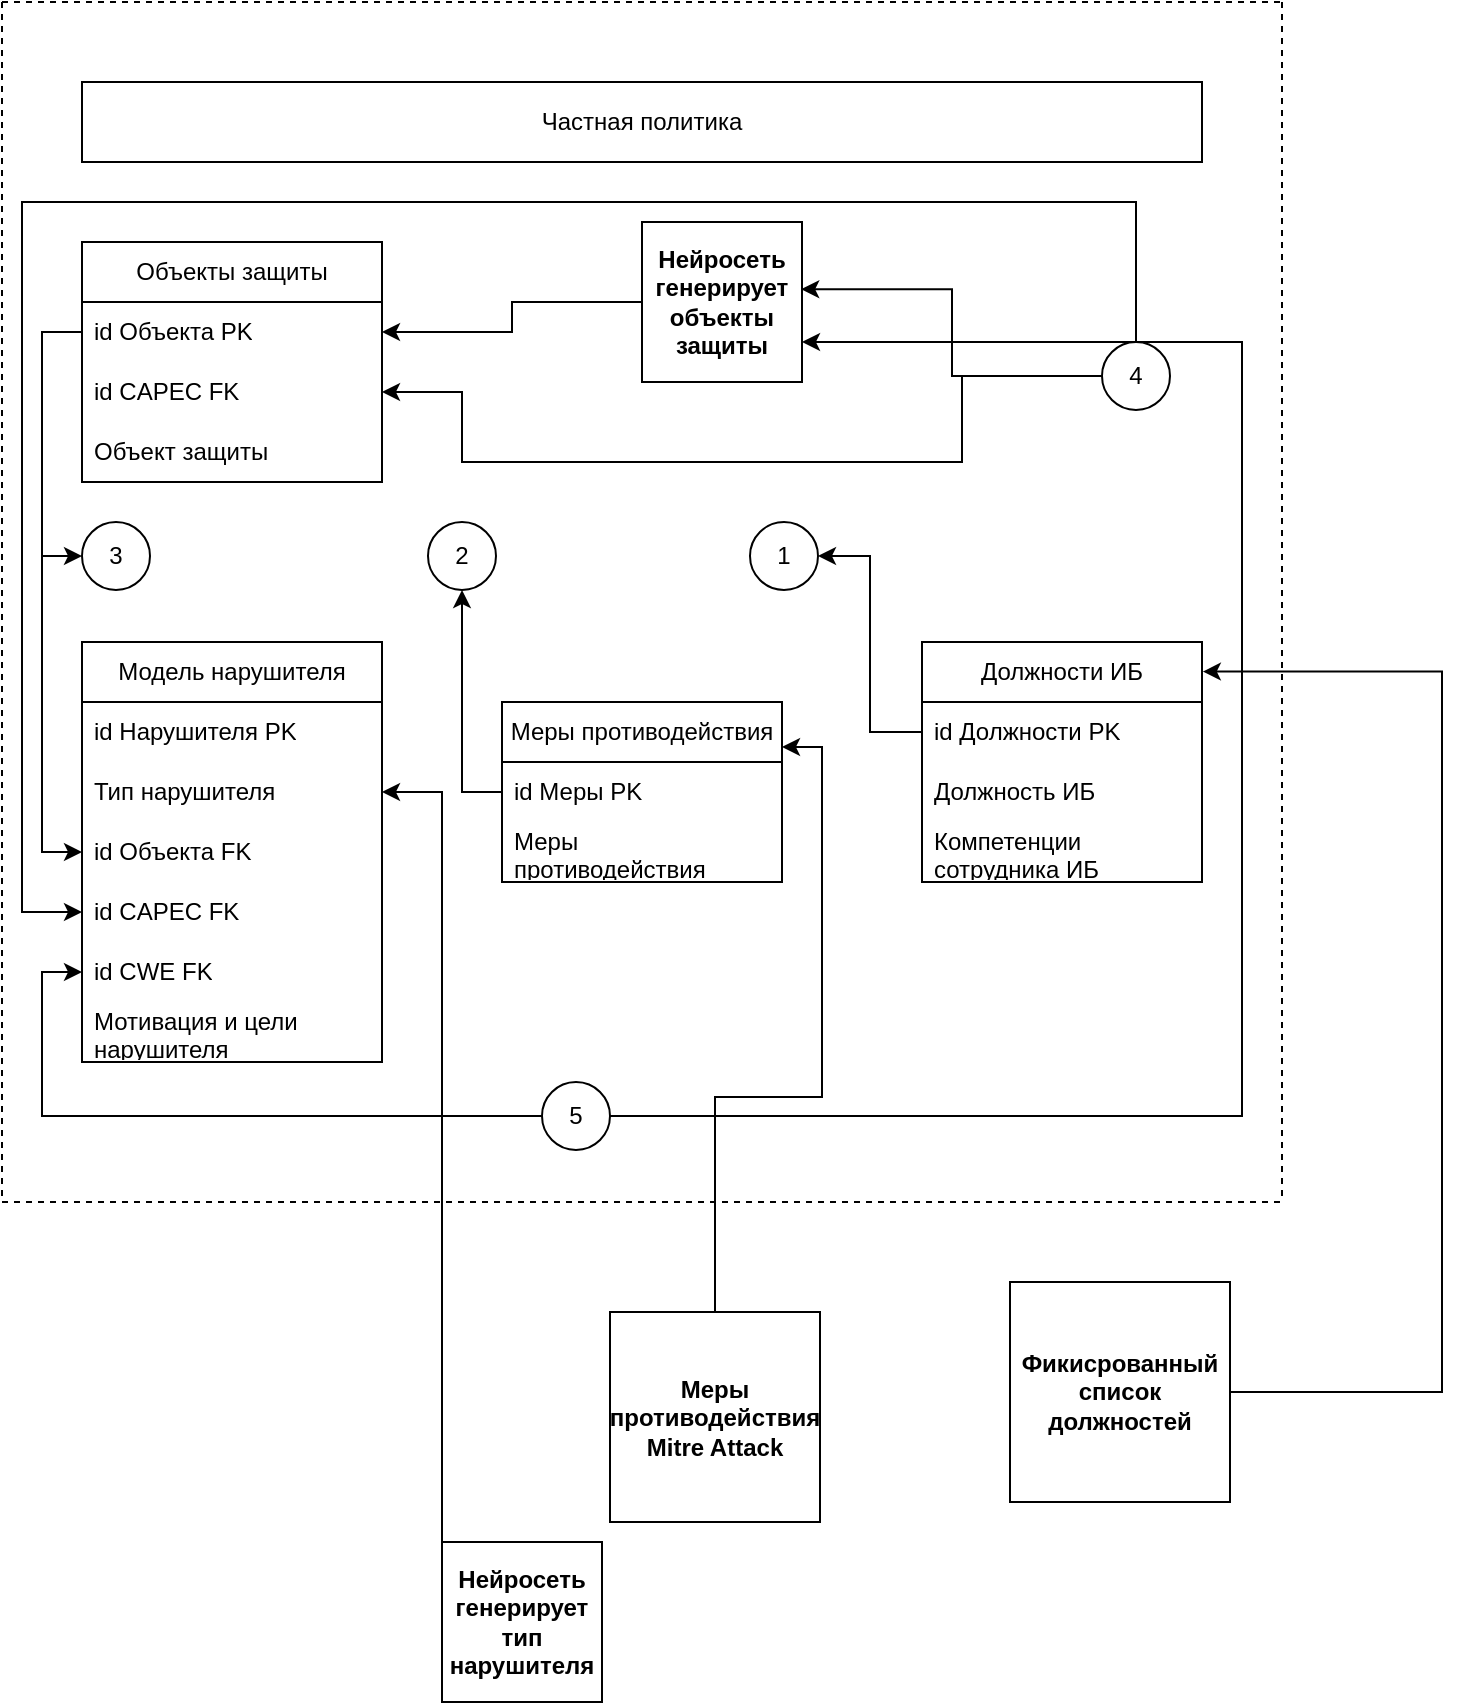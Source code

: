 <mxfile version="24.8.6">
  <diagram name="Страница — 1" id="F6n5VaN98dRdah8Y_vMV">
    <mxGraphModel dx="1290" dy="543" grid="1" gridSize="10" guides="1" tooltips="1" connect="1" arrows="1" fold="1" page="1" pageScale="1" pageWidth="827" pageHeight="1169" math="0" shadow="0">
      <root>
        <mxCell id="0" />
        <mxCell id="1" parent="0" />
        <mxCell id="Lkbmr9ztaogf8I7Au_Ya-2" value="Объекты защиты" style="swimlane;fontStyle=0;childLayout=stackLayout;horizontal=1;startSize=30;horizontalStack=0;resizeParent=1;resizeParentMax=0;resizeLast=0;collapsible=1;marginBottom=0;whiteSpace=wrap;html=1;" parent="1" vertex="1">
          <mxGeometry x="80" y="200" width="150" height="120" as="geometry">
            <mxRectangle x="80" y="200" width="140" height="30" as="alternateBounds" />
          </mxGeometry>
        </mxCell>
        <mxCell id="Lkbmr9ztaogf8I7Au_Ya-3" value="id Объекта PK" style="text;strokeColor=none;fillColor=none;align=left;verticalAlign=middle;spacingLeft=4;spacingRight=4;overflow=hidden;points=[[0,0.5],[1,0.5]];portConstraint=eastwest;rotatable=0;whiteSpace=wrap;html=1;" parent="Lkbmr9ztaogf8I7Au_Ya-2" vertex="1">
          <mxGeometry y="30" width="150" height="30" as="geometry" />
        </mxCell>
        <mxCell id="Lkbmr9ztaogf8I7Au_Ya-4" value="id CAPEC FK" style="text;strokeColor=none;fillColor=none;align=left;verticalAlign=middle;spacingLeft=4;spacingRight=4;overflow=hidden;points=[[0,0.5],[1,0.5]];portConstraint=eastwest;rotatable=0;whiteSpace=wrap;html=1;" parent="Lkbmr9ztaogf8I7Au_Ya-2" vertex="1">
          <mxGeometry y="60" width="150" height="30" as="geometry" />
        </mxCell>
        <mxCell id="Lkbmr9ztaogf8I7Au_Ya-5" value="Объект защиты" style="text;strokeColor=none;fillColor=none;align=left;verticalAlign=middle;spacingLeft=4;spacingRight=4;overflow=hidden;points=[[0,0.5],[1,0.5]];portConstraint=eastwest;rotatable=0;whiteSpace=wrap;html=1;" parent="Lkbmr9ztaogf8I7Au_Ya-2" vertex="1">
          <mxGeometry y="90" width="150" height="30" as="geometry" />
        </mxCell>
        <mxCell id="Lkbmr9ztaogf8I7Au_Ya-6" value="Модель нарушителя" style="swimlane;fontStyle=0;childLayout=stackLayout;horizontal=1;startSize=30;horizontalStack=0;resizeParent=1;resizeParentMax=0;resizeLast=0;collapsible=1;marginBottom=0;whiteSpace=wrap;html=1;" parent="1" vertex="1">
          <mxGeometry x="80" y="400" width="150" height="210" as="geometry">
            <mxRectangle x="80" y="400" width="150" height="30" as="alternateBounds" />
          </mxGeometry>
        </mxCell>
        <mxCell id="Lkbmr9ztaogf8I7Au_Ya-7" value="id Нарушителя PK" style="text;strokeColor=none;fillColor=none;align=left;verticalAlign=middle;spacingLeft=4;spacingRight=4;overflow=hidden;points=[[0,0.5],[1,0.5]];portConstraint=eastwest;rotatable=0;whiteSpace=wrap;html=1;" parent="Lkbmr9ztaogf8I7Au_Ya-6" vertex="1">
          <mxGeometry y="30" width="150" height="30" as="geometry" />
        </mxCell>
        <mxCell id="Lkbmr9ztaogf8I7Au_Ya-8" value="Тип нарушителя" style="text;strokeColor=none;fillColor=none;align=left;verticalAlign=middle;spacingLeft=4;spacingRight=4;overflow=hidden;points=[[0,0.5],[1,0.5]];portConstraint=eastwest;rotatable=0;whiteSpace=wrap;html=1;" parent="Lkbmr9ztaogf8I7Au_Ya-6" vertex="1">
          <mxGeometry y="60" width="150" height="30" as="geometry" />
        </mxCell>
        <mxCell id="Lkbmr9ztaogf8I7Au_Ya-9" value="id Объекта FK" style="text;strokeColor=none;fillColor=none;align=left;verticalAlign=middle;spacingLeft=4;spacingRight=4;overflow=hidden;points=[[0,0.5],[1,0.5]];portConstraint=eastwest;rotatable=0;whiteSpace=wrap;html=1;" parent="Lkbmr9ztaogf8I7Au_Ya-6" vertex="1">
          <mxGeometry y="90" width="150" height="30" as="geometry" />
        </mxCell>
        <mxCell id="Lkbmr9ztaogf8I7Au_Ya-10" value="id CAPEC FK" style="text;strokeColor=none;fillColor=none;align=left;verticalAlign=middle;spacingLeft=4;spacingRight=4;overflow=hidden;points=[[0,0.5],[1,0.5]];portConstraint=eastwest;rotatable=0;whiteSpace=wrap;html=1;" parent="Lkbmr9ztaogf8I7Au_Ya-6" vertex="1">
          <mxGeometry y="120" width="150" height="30" as="geometry" />
        </mxCell>
        <mxCell id="Lkbmr9ztaogf8I7Au_Ya-11" value="id CWE FK" style="text;strokeColor=none;fillColor=none;align=left;verticalAlign=middle;spacingLeft=4;spacingRight=4;overflow=hidden;points=[[0,0.5],[1,0.5]];portConstraint=eastwest;rotatable=0;whiteSpace=wrap;html=1;" parent="Lkbmr9ztaogf8I7Au_Ya-6" vertex="1">
          <mxGeometry y="150" width="150" height="30" as="geometry" />
        </mxCell>
        <mxCell id="Lkbmr9ztaogf8I7Au_Ya-12" value="Мотивация и цели нарушителя" style="text;strokeColor=none;fillColor=none;align=left;verticalAlign=middle;spacingLeft=4;spacingRight=4;overflow=hidden;points=[[0,0.5],[1,0.5]];portConstraint=eastwest;rotatable=0;whiteSpace=wrap;html=1;" parent="Lkbmr9ztaogf8I7Au_Ya-6" vertex="1">
          <mxGeometry y="180" width="150" height="30" as="geometry" />
        </mxCell>
        <mxCell id="Lkbmr9ztaogf8I7Au_Ya-14" value="Меры противодействия" style="swimlane;fontStyle=0;childLayout=stackLayout;horizontal=1;startSize=30;horizontalStack=0;resizeParent=1;resizeParentMax=0;resizeLast=0;collapsible=1;marginBottom=0;whiteSpace=wrap;html=1;" parent="1" vertex="1">
          <mxGeometry x="290" y="430" width="140" height="90" as="geometry">
            <mxRectangle x="290" y="400" width="170" height="30" as="alternateBounds" />
          </mxGeometry>
        </mxCell>
        <mxCell id="Lkbmr9ztaogf8I7Au_Ya-15" value="id Меры PK" style="text;strokeColor=none;fillColor=none;align=left;verticalAlign=middle;spacingLeft=4;spacingRight=4;overflow=hidden;points=[[0,0.5],[1,0.5]];portConstraint=eastwest;rotatable=0;whiteSpace=wrap;html=1;" parent="Lkbmr9ztaogf8I7Au_Ya-14" vertex="1">
          <mxGeometry y="30" width="140" height="30" as="geometry" />
        </mxCell>
        <mxCell id="Lkbmr9ztaogf8I7Au_Ya-16" value="Меры противодействия" style="text;strokeColor=none;fillColor=none;align=left;verticalAlign=middle;spacingLeft=4;spacingRight=4;overflow=hidden;points=[[0,0.5],[1,0.5]];portConstraint=eastwest;rotatable=0;whiteSpace=wrap;html=1;" parent="Lkbmr9ztaogf8I7Au_Ya-14" vertex="1">
          <mxGeometry y="60" width="140" height="30" as="geometry" />
        </mxCell>
        <mxCell id="Lkbmr9ztaogf8I7Au_Ya-20" value="Частная политика" style="rounded=0;whiteSpace=wrap;html=1;" parent="1" vertex="1">
          <mxGeometry x="80" y="120" width="560" height="40" as="geometry" />
        </mxCell>
        <mxCell id="Lkbmr9ztaogf8I7Au_Ya-21" value="" style="endArrow=none;dashed=1;html=1;rounded=0;" parent="1" edge="1">
          <mxGeometry width="50" height="50" relative="1" as="geometry">
            <mxPoint x="40" y="80" as="sourcePoint" />
            <mxPoint x="680" y="80" as="targetPoint" />
          </mxGeometry>
        </mxCell>
        <mxCell id="Lkbmr9ztaogf8I7Au_Ya-23" value="" style="endArrow=none;dashed=1;html=1;rounded=0;" parent="1" edge="1">
          <mxGeometry width="50" height="50" relative="1" as="geometry">
            <mxPoint x="40" y="80" as="sourcePoint" />
            <mxPoint x="40" y="680" as="targetPoint" />
          </mxGeometry>
        </mxCell>
        <mxCell id="Lkbmr9ztaogf8I7Au_Ya-24" value="" style="endArrow=none;dashed=1;html=1;rounded=0;" parent="1" edge="1">
          <mxGeometry width="50" height="50" relative="1" as="geometry">
            <mxPoint x="680" y="80" as="sourcePoint" />
            <mxPoint x="680" y="680" as="targetPoint" />
          </mxGeometry>
        </mxCell>
        <mxCell id="Lkbmr9ztaogf8I7Au_Ya-25" value="Должности ИБ" style="swimlane;fontStyle=0;childLayout=stackLayout;horizontal=1;startSize=30;horizontalStack=0;resizeParent=1;resizeParentMax=0;resizeLast=0;collapsible=1;marginBottom=0;whiteSpace=wrap;html=1;" parent="1" vertex="1">
          <mxGeometry x="500" y="400" width="140" height="120" as="geometry" />
        </mxCell>
        <mxCell id="Lkbmr9ztaogf8I7Au_Ya-26" value="id Должности PK" style="text;strokeColor=none;fillColor=none;align=left;verticalAlign=middle;spacingLeft=4;spacingRight=4;overflow=hidden;points=[[0,0.5],[1,0.5]];portConstraint=eastwest;rotatable=0;whiteSpace=wrap;html=1;" parent="Lkbmr9ztaogf8I7Au_Ya-25" vertex="1">
          <mxGeometry y="30" width="140" height="30" as="geometry" />
        </mxCell>
        <mxCell id="E6243JHvhFhHzLVXSg1c-2" value="Должность ИБ" style="text;strokeColor=none;fillColor=none;align=left;verticalAlign=middle;spacingLeft=4;spacingRight=4;overflow=hidden;points=[[0,0.5],[1,0.5]];portConstraint=eastwest;rotatable=0;whiteSpace=wrap;html=1;" parent="Lkbmr9ztaogf8I7Au_Ya-25" vertex="1">
          <mxGeometry y="60" width="140" height="30" as="geometry" />
        </mxCell>
        <mxCell id="9gQDCfYS-W_Uyl3KTiAW-11" value="Компетенции сотрудника ИБ" style="text;strokeColor=none;fillColor=none;align=left;verticalAlign=middle;spacingLeft=4;spacingRight=4;overflow=hidden;points=[[0,0.5],[1,0.5]];portConstraint=eastwest;rotatable=0;whiteSpace=wrap;html=1;" parent="Lkbmr9ztaogf8I7Au_Ya-25" vertex="1">
          <mxGeometry y="90" width="140" height="30" as="geometry" />
        </mxCell>
        <mxCell id="9gQDCfYS-W_Uyl3KTiAW-10" style="edgeStyle=orthogonalEdgeStyle;rounded=0;orthogonalLoop=1;jettySize=auto;html=1;exitX=0;exitY=0.5;exitDx=0;exitDy=0;entryX=0;entryY=0.5;entryDx=0;entryDy=0;" parent="1" source="Lkbmr9ztaogf8I7Au_Ya-3" target="Lkbmr9ztaogf8I7Au_Ya-9" edge="1">
          <mxGeometry relative="1" as="geometry" />
        </mxCell>
        <mxCell id="9gQDCfYS-W_Uyl3KTiAW-13" value="" style="endArrow=none;dashed=1;html=1;rounded=0;" parent="1" edge="1">
          <mxGeometry width="50" height="50" relative="1" as="geometry">
            <mxPoint x="40" y="680" as="sourcePoint" />
            <mxPoint x="680" y="680" as="targetPoint" />
          </mxGeometry>
        </mxCell>
        <mxCell id="E6243JHvhFhHzLVXSg1c-3" value="3" style="ellipse;whiteSpace=wrap;html=1;aspect=fixed;" parent="1" vertex="1">
          <mxGeometry x="80" y="340" width="34" height="34" as="geometry" />
        </mxCell>
        <mxCell id="E6243JHvhFhHzLVXSg1c-4" style="edgeStyle=orthogonalEdgeStyle;rounded=0;orthogonalLoop=1;jettySize=auto;html=1;exitX=0;exitY=0.5;exitDx=0;exitDy=0;entryX=0;entryY=0.5;entryDx=0;entryDy=0;" parent="1" source="Lkbmr9ztaogf8I7Au_Ya-3" target="E6243JHvhFhHzLVXSg1c-3" edge="1">
          <mxGeometry relative="1" as="geometry" />
        </mxCell>
        <mxCell id="E6243JHvhFhHzLVXSg1c-5" value="1" style="ellipse;whiteSpace=wrap;html=1;aspect=fixed;" parent="1" vertex="1">
          <mxGeometry x="414" y="340" width="34" height="34" as="geometry" />
        </mxCell>
        <mxCell id="E6243JHvhFhHzLVXSg1c-6" style="edgeStyle=orthogonalEdgeStyle;rounded=0;orthogonalLoop=1;jettySize=auto;html=1;exitX=0;exitY=0.5;exitDx=0;exitDy=0;entryX=1;entryY=0.5;entryDx=0;entryDy=0;" parent="1" source="Lkbmr9ztaogf8I7Au_Ya-26" target="E6243JHvhFhHzLVXSg1c-5" edge="1">
          <mxGeometry relative="1" as="geometry" />
        </mxCell>
        <mxCell id="E6243JHvhFhHzLVXSg1c-8" value="2" style="ellipse;whiteSpace=wrap;html=1;aspect=fixed;" parent="1" vertex="1">
          <mxGeometry x="253" y="340" width="34" height="34" as="geometry" />
        </mxCell>
        <mxCell id="E6243JHvhFhHzLVXSg1c-9" style="edgeStyle=orthogonalEdgeStyle;rounded=0;orthogonalLoop=1;jettySize=auto;html=1;exitX=0;exitY=0.5;exitDx=0;exitDy=0;entryX=0.5;entryY=1;entryDx=0;entryDy=0;" parent="1" source="Lkbmr9ztaogf8I7Au_Ya-15" target="E6243JHvhFhHzLVXSg1c-8" edge="1">
          <mxGeometry relative="1" as="geometry" />
        </mxCell>
        <mxCell id="_gpFqtIGYSHaH0jMFL1E-1" style="edgeStyle=orthogonalEdgeStyle;rounded=0;orthogonalLoop=1;jettySize=auto;html=1;entryX=0;entryY=0.5;entryDx=0;entryDy=0;" parent="1" source="E6243JHvhFhHzLVXSg1c-10" target="Lkbmr9ztaogf8I7Au_Ya-10" edge="1">
          <mxGeometry relative="1" as="geometry">
            <Array as="points">
              <mxPoint x="607" y="180" />
              <mxPoint x="50" y="180" />
              <mxPoint x="50" y="535" />
            </Array>
          </mxGeometry>
        </mxCell>
        <mxCell id="dgX-Nop2Ed3O4w_gzPD5-5" style="edgeStyle=orthogonalEdgeStyle;rounded=0;orthogonalLoop=1;jettySize=auto;html=1;exitX=0;exitY=0.5;exitDx=0;exitDy=0;entryX=1;entryY=0.5;entryDx=0;entryDy=0;" parent="1" source="E6243JHvhFhHzLVXSg1c-10" target="Lkbmr9ztaogf8I7Au_Ya-4" edge="1">
          <mxGeometry relative="1" as="geometry">
            <Array as="points">
              <mxPoint x="520" y="267" />
              <mxPoint x="520" y="310" />
              <mxPoint x="270" y="310" />
              <mxPoint x="270" y="275" />
            </Array>
          </mxGeometry>
        </mxCell>
        <mxCell id="E6243JHvhFhHzLVXSg1c-10" value="4" style="ellipse;whiteSpace=wrap;html=1;aspect=fixed;" parent="1" vertex="1">
          <mxGeometry x="590" y="250" width="34" height="34" as="geometry" />
        </mxCell>
        <mxCell id="_gpFqtIGYSHaH0jMFL1E-2" style="edgeStyle=orthogonalEdgeStyle;rounded=0;orthogonalLoop=1;jettySize=auto;html=1;entryX=0;entryY=0.5;entryDx=0;entryDy=0;" parent="1" source="ZHGR_uTennj74YTnhVvC-1" target="Lkbmr9ztaogf8I7Au_Ya-11" edge="1">
          <mxGeometry relative="1" as="geometry">
            <Array as="points">
              <mxPoint x="60" y="637" />
              <mxPoint x="60" y="565" />
            </Array>
          </mxGeometry>
        </mxCell>
        <mxCell id="dgX-Nop2Ed3O4w_gzPD5-6" style="edgeStyle=orthogonalEdgeStyle;rounded=0;orthogonalLoop=1;jettySize=auto;html=1;exitX=1;exitY=0.5;exitDx=0;exitDy=0;entryX=1;entryY=0.75;entryDx=0;entryDy=0;" parent="1" source="ZHGR_uTennj74YTnhVvC-1" target="dgX-Nop2Ed3O4w_gzPD5-1" edge="1">
          <mxGeometry relative="1" as="geometry">
            <Array as="points">
              <mxPoint x="660" y="637" />
              <mxPoint x="660" y="250" />
            </Array>
          </mxGeometry>
        </mxCell>
        <mxCell id="ZHGR_uTennj74YTnhVvC-1" value="5" style="ellipse;whiteSpace=wrap;html=1;aspect=fixed;" parent="1" vertex="1">
          <mxGeometry x="310" y="620" width="34" height="34" as="geometry" />
        </mxCell>
        <mxCell id="dgX-Nop2Ed3O4w_gzPD5-3" style="edgeStyle=orthogonalEdgeStyle;rounded=0;orthogonalLoop=1;jettySize=auto;html=1;entryX=1;entryY=0.5;entryDx=0;entryDy=0;" parent="1" source="dgX-Nop2Ed3O4w_gzPD5-1" target="Lkbmr9ztaogf8I7Au_Ya-3" edge="1">
          <mxGeometry relative="1" as="geometry" />
        </mxCell>
        <mxCell id="dgX-Nop2Ed3O4w_gzPD5-1" value="&lt;b&gt;Нейросеть генерирует объекты защиты&lt;/b&gt;" style="whiteSpace=wrap;html=1;aspect=fixed;" parent="1" vertex="1">
          <mxGeometry x="360" y="190" width="80" height="80" as="geometry" />
        </mxCell>
        <mxCell id="dgX-Nop2Ed3O4w_gzPD5-4" style="edgeStyle=orthogonalEdgeStyle;rounded=0;orthogonalLoop=1;jettySize=auto;html=1;exitX=0;exitY=0.5;exitDx=0;exitDy=0;entryX=0.995;entryY=0.42;entryDx=0;entryDy=0;entryPerimeter=0;" parent="1" source="E6243JHvhFhHzLVXSg1c-10" target="dgX-Nop2Ed3O4w_gzPD5-1" edge="1">
          <mxGeometry relative="1" as="geometry" />
        </mxCell>
        <mxCell id="dgX-Nop2Ed3O4w_gzPD5-8" style="edgeStyle=orthogonalEdgeStyle;rounded=0;orthogonalLoop=1;jettySize=auto;html=1;exitX=0;exitY=0.5;exitDx=0;exitDy=0;entryX=1;entryY=0.5;entryDx=0;entryDy=0;" parent="1" source="dgX-Nop2Ed3O4w_gzPD5-7" target="Lkbmr9ztaogf8I7Au_Ya-8" edge="1">
          <mxGeometry relative="1" as="geometry">
            <Array as="points">
              <mxPoint x="260" y="580" />
              <mxPoint x="260" y="475" />
            </Array>
          </mxGeometry>
        </mxCell>
        <mxCell id="dgX-Nop2Ed3O4w_gzPD5-7" value="&lt;b&gt;Нейросеть генерирует тип нарушителя&lt;/b&gt;" style="whiteSpace=wrap;html=1;aspect=fixed;" parent="1" vertex="1">
          <mxGeometry x="260" y="850" width="80" height="80" as="geometry" />
        </mxCell>
        <mxCell id="yYIuE2W1_EvdducnN4Vi-1" value="&lt;b&gt;Фикисрованный список должностей&lt;/b&gt;" style="whiteSpace=wrap;html=1;aspect=fixed;" vertex="1" parent="1">
          <mxGeometry x="544" y="720" width="110" height="110" as="geometry" />
        </mxCell>
        <mxCell id="yYIuE2W1_EvdducnN4Vi-2" style="edgeStyle=orthogonalEdgeStyle;rounded=0;orthogonalLoop=1;jettySize=auto;html=1;entryX=1.003;entryY=0.123;entryDx=0;entryDy=0;entryPerimeter=0;" edge="1" parent="1" source="yYIuE2W1_EvdducnN4Vi-1" target="Lkbmr9ztaogf8I7Au_Ya-25">
          <mxGeometry relative="1" as="geometry">
            <Array as="points">
              <mxPoint x="760" y="775" />
              <mxPoint x="760" y="415" />
            </Array>
          </mxGeometry>
        </mxCell>
        <mxCell id="yYIuE2W1_EvdducnN4Vi-4" style="edgeStyle=orthogonalEdgeStyle;rounded=0;orthogonalLoop=1;jettySize=auto;html=1;entryX=1;entryY=0.25;entryDx=0;entryDy=0;" edge="1" parent="1" source="yYIuE2W1_EvdducnN4Vi-3" target="Lkbmr9ztaogf8I7Au_Ya-14">
          <mxGeometry relative="1" as="geometry" />
        </mxCell>
        <mxCell id="yYIuE2W1_EvdducnN4Vi-3" value="&lt;b&gt;Меры противодействия Mitre Attack&lt;/b&gt;" style="whiteSpace=wrap;html=1;aspect=fixed;" vertex="1" parent="1">
          <mxGeometry x="344" y="735" width="105" height="105" as="geometry" />
        </mxCell>
      </root>
    </mxGraphModel>
  </diagram>
</mxfile>
